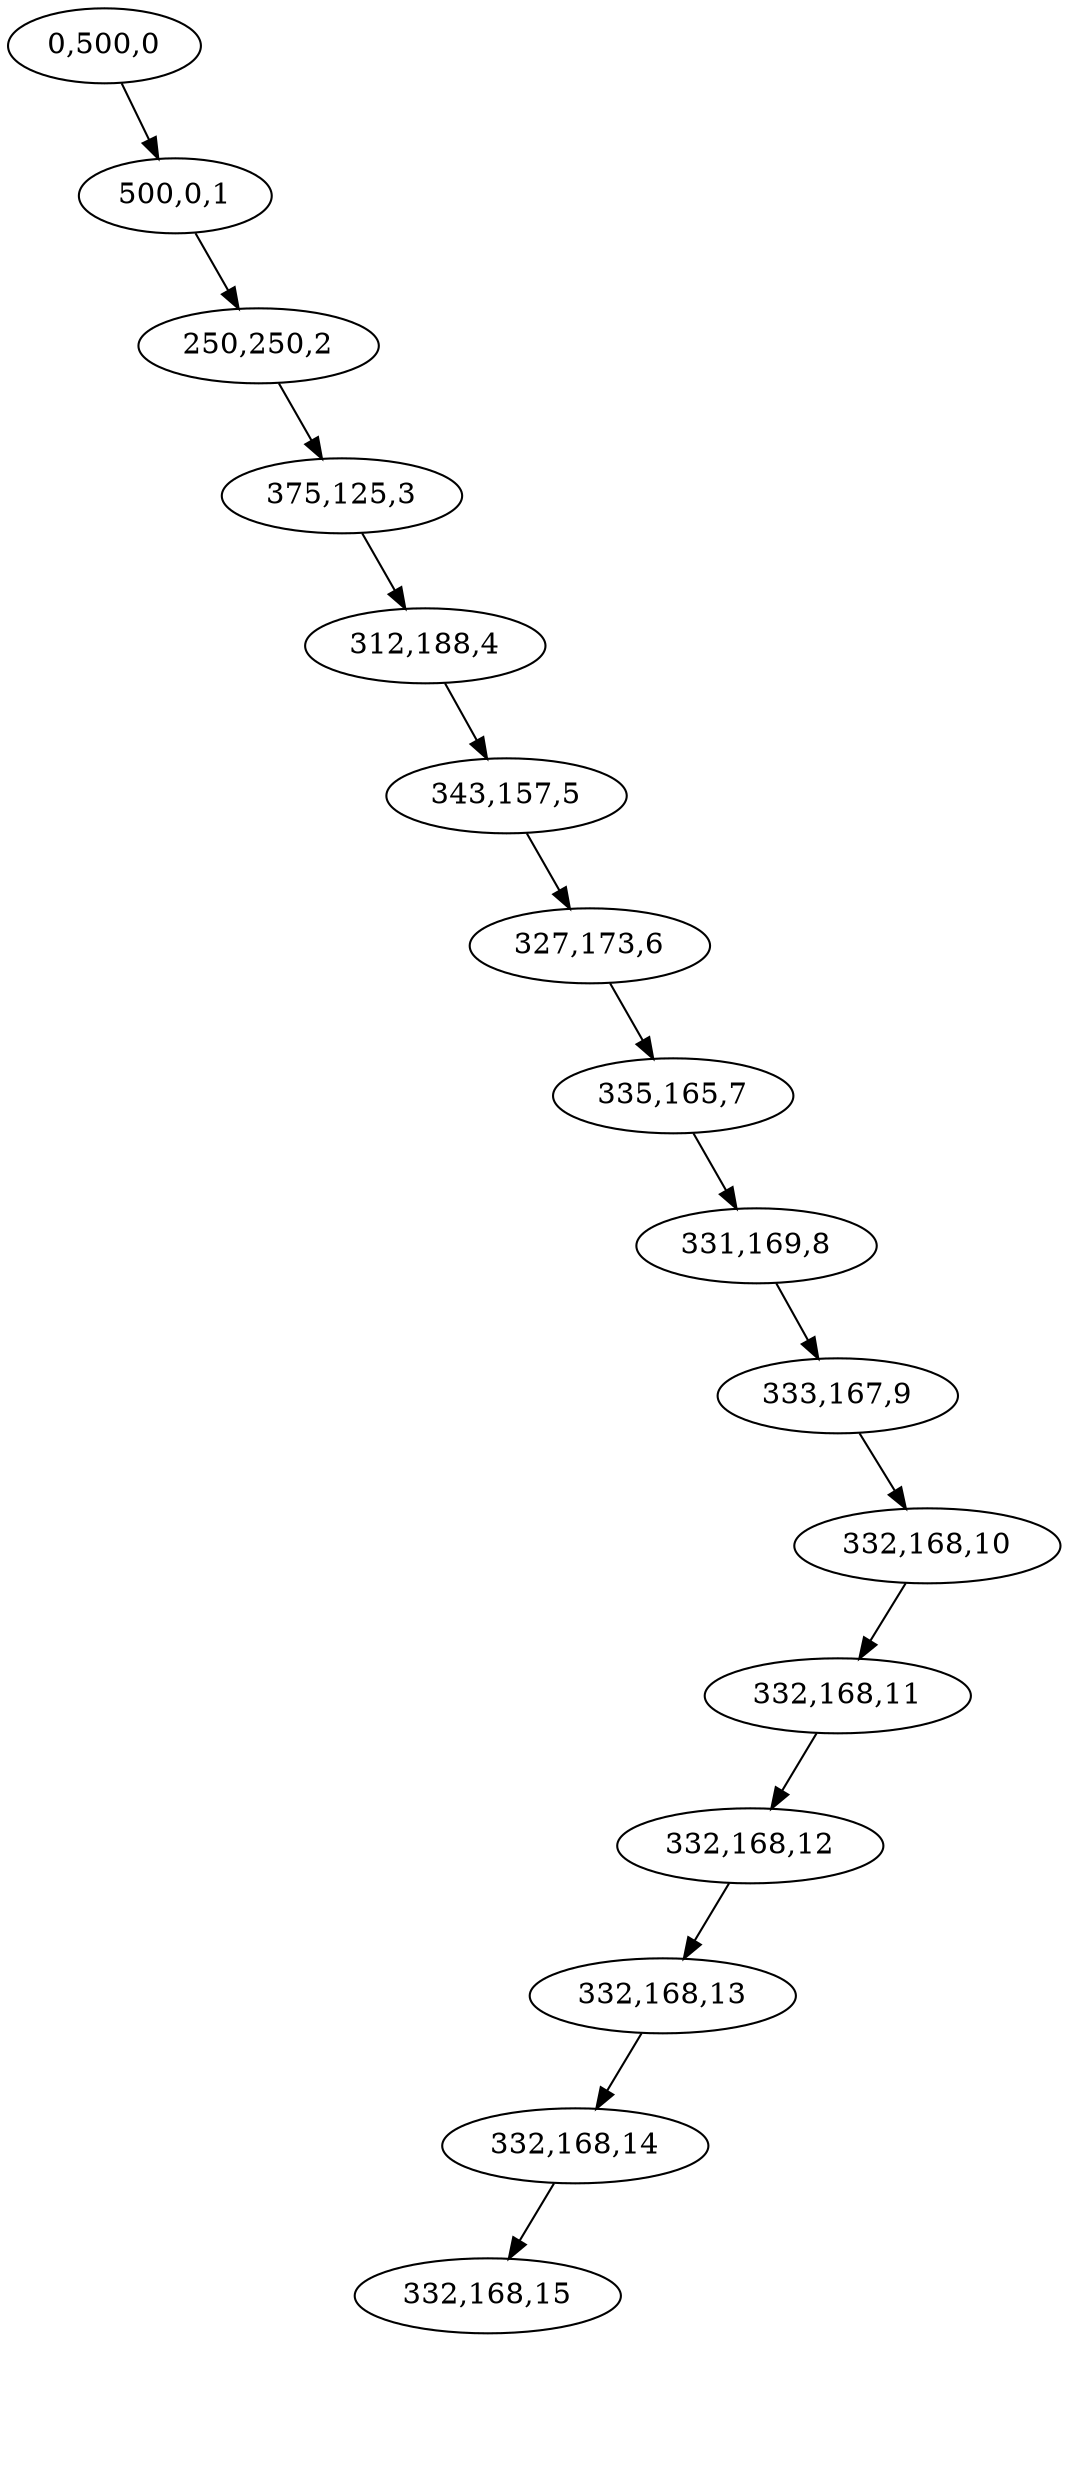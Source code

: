 digraph G{
 0 [label="0,500,0"]
 0->1[style = invis]
 1 [label = "", width = .1, style = invis]
 0->2
 2 [label="500,0,1"]
 2->3[style = invis]
 3 [label = "", width = .1, style = invis]
 2->4
 4 [label="250,250,2"]
 4->5[style = invis]
 5 [label = "", width = .1, style = invis]
 4->6
 6 [label="375,125,3"]
 6->7[style = invis]
 7 [label = "", width = .1, style = invis]
 6->8
 8 [label="312,188,4"]
 8->9[style = invis]
 9 [label = "", width = .1, style = invis]
 8->10
 10 [label="343,157,5"]
 10->11[style = invis]
 11 [label = "", width = .1, style = invis]
 10->12
 12 [label="327,173,6"]
 12->13[style = invis]
 13 [label = "", width = .1, style = invis]
 12->14
 14 [label="335,165,7"]
 14->15[style = invis]
 15 [label = "", width = .1, style = invis]
 14->16
 16 [label="331,169,8"]
 16->17[style = invis]
 17 [label = "", width = .1, style = invis]
 16->18
 18 [label="333,167,9"]
 18->19[style = invis]
 19 [label = "", width = .1, style = invis]
 18->20
 20 [label="332,168,10"]
 20->21
 21 [label="332,168,11"]
 21->22
 22 [label="332,168,12"]
 22->23
 23 [label="332,168,13"]
 23->24
 24 [label="332,168,14"]
 24->25
 25 [label="332,168,15"]
 25->26[style = invis]
 26 [label = "", width = .1, style = invis]
 25->27[style = invis]
 27 [label = "", width = .1, style = invis]
 24->28[style = invis]
 28 [label = "", width = .1, style = invis]
 23->29[style = invis]
 29 [label = "", width = .1, style = invis]
 22->30[style = invis]
 30 [label = "", width = .1, style = invis]
 21->31[style = invis]
 31 [label = "", width = .1, style = invis]
 20->32[style = invis]
 32 [label = "", width = .1, style = invis]
}
